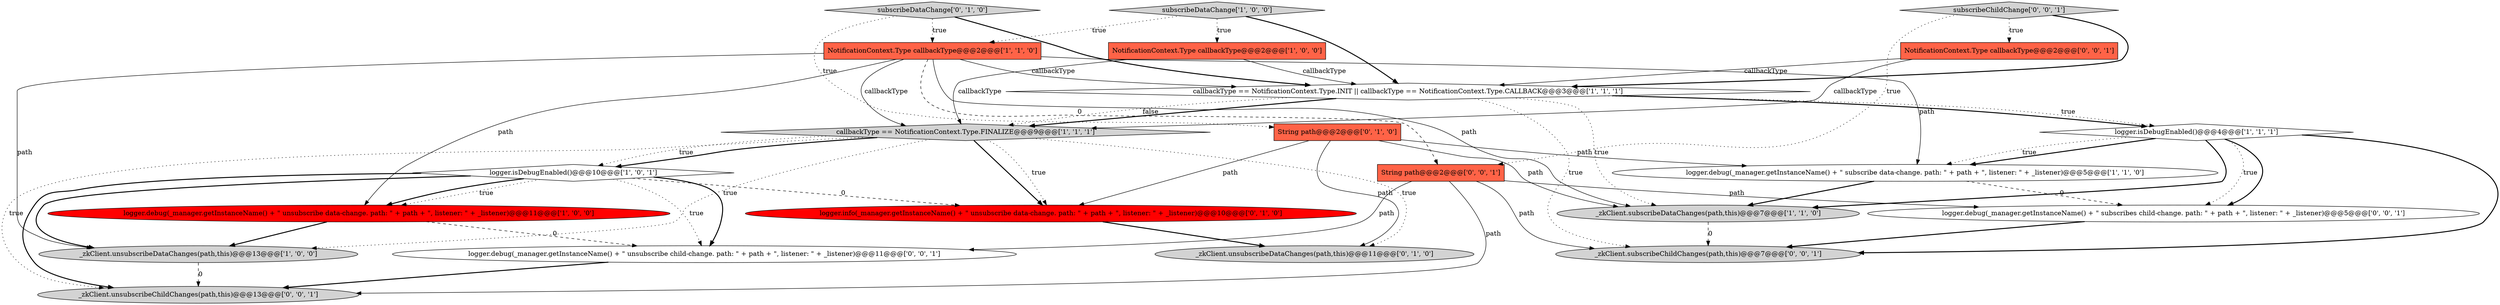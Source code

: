 digraph {
11 [style = filled, label = "logger.info(_manager.getInstanceName() + \" unsubscribe data-change. path: \" + path + \", listener: \" + _listener)@@@10@@@['0', '1', '0']", fillcolor = red, shape = ellipse image = "AAA1AAABBB2BBB"];
7 [style = filled, label = "logger.debug(_manager.getInstanceName() + \" subscribe data-change. path: \" + path + \", listener: \" + _listener)@@@5@@@['1', '1', '0']", fillcolor = white, shape = ellipse image = "AAA0AAABBB1BBB"];
5 [style = filled, label = "_zkClient.subscribeDataChanges(path,this)@@@7@@@['1', '1', '0']", fillcolor = lightgray, shape = ellipse image = "AAA0AAABBB1BBB"];
1 [style = filled, label = "logger.isDebugEnabled()@@@4@@@['1', '1', '1']", fillcolor = white, shape = diamond image = "AAA0AAABBB1BBB"];
12 [style = filled, label = "String path@@@2@@@['0', '1', '0']", fillcolor = tomato, shape = box image = "AAA0AAABBB2BBB"];
17 [style = filled, label = "NotificationContext.Type callbackType@@@2@@@['0', '0', '1']", fillcolor = tomato, shape = box image = "AAA0AAABBB3BBB"];
4 [style = filled, label = "subscribeDataChange['1', '0', '0']", fillcolor = lightgray, shape = diamond image = "AAA0AAABBB1BBB"];
6 [style = filled, label = "logger.debug(_manager.getInstanceName() + \" unsubscribe data-change. path: \" + path + \", listener: \" + _listener)@@@11@@@['1', '0', '0']", fillcolor = red, shape = ellipse image = "AAA1AAABBB1BBB"];
8 [style = filled, label = "NotificationContext.Type callbackType@@@2@@@['1', '1', '0']", fillcolor = tomato, shape = box image = "AAA0AAABBB1BBB"];
19 [style = filled, label = "logger.debug(_manager.getInstanceName() + \" subscribes child-change. path: \" + path + \", listener: \" + _listener)@@@5@@@['0', '0', '1']", fillcolor = white, shape = ellipse image = "AAA0AAABBB3BBB"];
20 [style = filled, label = "subscribeChildChange['0', '0', '1']", fillcolor = lightgray, shape = diamond image = "AAA0AAABBB3BBB"];
0 [style = filled, label = "_zkClient.unsubscribeDataChanges(path,this)@@@13@@@['1', '0', '0']", fillcolor = lightgray, shape = ellipse image = "AAA0AAABBB1BBB"];
10 [style = filled, label = "callbackType == NotificationContext.Type.FINALIZE@@@9@@@['1', '1', '1']", fillcolor = lightgray, shape = diamond image = "AAA0AAABBB1BBB"];
21 [style = filled, label = "_zkClient.subscribeChildChanges(path,this)@@@7@@@['0', '0', '1']", fillcolor = lightgray, shape = ellipse image = "AAA0AAABBB3BBB"];
2 [style = filled, label = "NotificationContext.Type callbackType@@@2@@@['1', '0', '0']", fillcolor = tomato, shape = box image = "AAA0AAABBB1BBB"];
16 [style = filled, label = "_zkClient.unsubscribeChildChanges(path,this)@@@13@@@['0', '0', '1']", fillcolor = lightgray, shape = ellipse image = "AAA0AAABBB3BBB"];
18 [style = filled, label = "String path@@@2@@@['0', '0', '1']", fillcolor = tomato, shape = box image = "AAA0AAABBB3BBB"];
9 [style = filled, label = "logger.isDebugEnabled()@@@10@@@['1', '0', '1']", fillcolor = white, shape = diamond image = "AAA0AAABBB1BBB"];
13 [style = filled, label = "_zkClient.unsubscribeDataChanges(path,this)@@@11@@@['0', '1', '0']", fillcolor = lightgray, shape = ellipse image = "AAA0AAABBB2BBB"];
15 [style = filled, label = "logger.debug(_manager.getInstanceName() + \" unsubscribe child-change. path: \" + path + \", listener: \" + _listener)@@@11@@@['0', '0', '1']", fillcolor = white, shape = ellipse image = "AAA0AAABBB3BBB"];
14 [style = filled, label = "subscribeDataChange['0', '1', '0']", fillcolor = lightgray, shape = diamond image = "AAA0AAABBB2BBB"];
3 [style = filled, label = "callbackType == NotificationContext.Type.INIT || callbackType == NotificationContext.Type.CALLBACK@@@3@@@['1', '1', '1']", fillcolor = white, shape = diamond image = "AAA0AAABBB1BBB"];
1->5 [style = bold, label=""];
14->3 [style = bold, label=""];
4->3 [style = bold, label=""];
2->10 [style = solid, label="callbackType"];
9->0 [style = bold, label=""];
14->12 [style = dotted, label="true"];
3->1 [style = bold, label=""];
17->10 [style = solid, label="callbackType"];
20->17 [style = dotted, label="true"];
18->16 [style = solid, label="path"];
0->16 [style = dashed, label="0"];
4->8 [style = dotted, label="true"];
18->19 [style = solid, label="path"];
6->0 [style = bold, label=""];
20->3 [style = bold, label=""];
12->5 [style = solid, label="path"];
18->21 [style = solid, label="path"];
10->9 [style = dotted, label="true"];
9->6 [style = dotted, label="true"];
15->16 [style = bold, label=""];
1->19 [style = dotted, label="true"];
1->7 [style = bold, label=""];
2->3 [style = solid, label="callbackType"];
9->16 [style = bold, label=""];
17->3 [style = solid, label="callbackType"];
8->3 [style = solid, label="callbackType"];
9->6 [style = bold, label=""];
1->7 [style = dotted, label="true"];
12->11 [style = solid, label="path"];
3->10 [style = bold, label=""];
3->10 [style = dotted, label="false"];
18->15 [style = solid, label="path"];
7->5 [style = bold, label=""];
3->5 [style = dotted, label="true"];
8->0 [style = solid, label="path"];
10->13 [style = dotted, label="true"];
10->11 [style = dotted, label="true"];
7->19 [style = dashed, label="0"];
3->21 [style = dotted, label="true"];
1->21 [style = bold, label=""];
9->15 [style = bold, label=""];
6->15 [style = dashed, label="0"];
11->13 [style = bold, label=""];
14->8 [style = dotted, label="true"];
20->18 [style = dotted, label="true"];
5->21 [style = dashed, label="0"];
8->7 [style = solid, label="path"];
9->11 [style = dashed, label="0"];
8->6 [style = solid, label="path"];
10->0 [style = dotted, label="true"];
8->18 [style = dashed, label="0"];
9->15 [style = dotted, label="true"];
10->9 [style = bold, label=""];
8->10 [style = solid, label="callbackType"];
12->7 [style = solid, label="path"];
1->19 [style = bold, label=""];
10->16 [style = dotted, label="true"];
12->13 [style = solid, label="path"];
3->1 [style = dotted, label="true"];
4->2 [style = dotted, label="true"];
8->5 [style = solid, label="path"];
10->11 [style = bold, label=""];
19->21 [style = bold, label=""];
}
